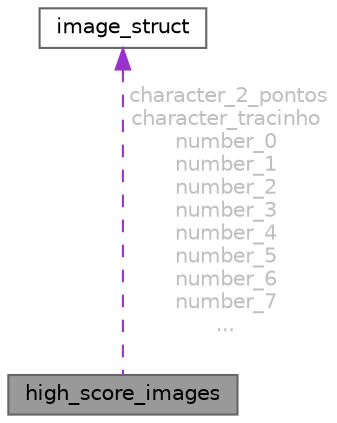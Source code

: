digraph "high_score_images"
{
 // LATEX_PDF_SIZE
  bgcolor="transparent";
  edge [fontname=Helvetica,fontsize=10,labelfontname=Helvetica,labelfontsize=10];
  node [fontname=Helvetica,fontsize=10,shape=box,height=0.2,width=0.4];
  Node1 [id="Node000001",label="high_score_images",height=0.2,width=0.4,color="gray40", fillcolor="grey60", style="filled", fontcolor="black",tooltip=" "];
  Node2 -> Node1 [id="edge1_Node000001_Node000002",dir="back",color="darkorchid3",style="dashed",tooltip=" ",label=" character_2_pontos\ncharacter_tracinho\nnumber_0\nnumber_1\nnumber_2\nnumber_3\nnumber_4\nnumber_5\nnumber_6\nnumber_7\n...",fontcolor="grey" ];
  Node2 [id="Node000002",label="image_struct",height=0.2,width=0.4,color="gray40", fillcolor="white", style="filled",URL="$structimage__struct.html",tooltip=" "];
}
